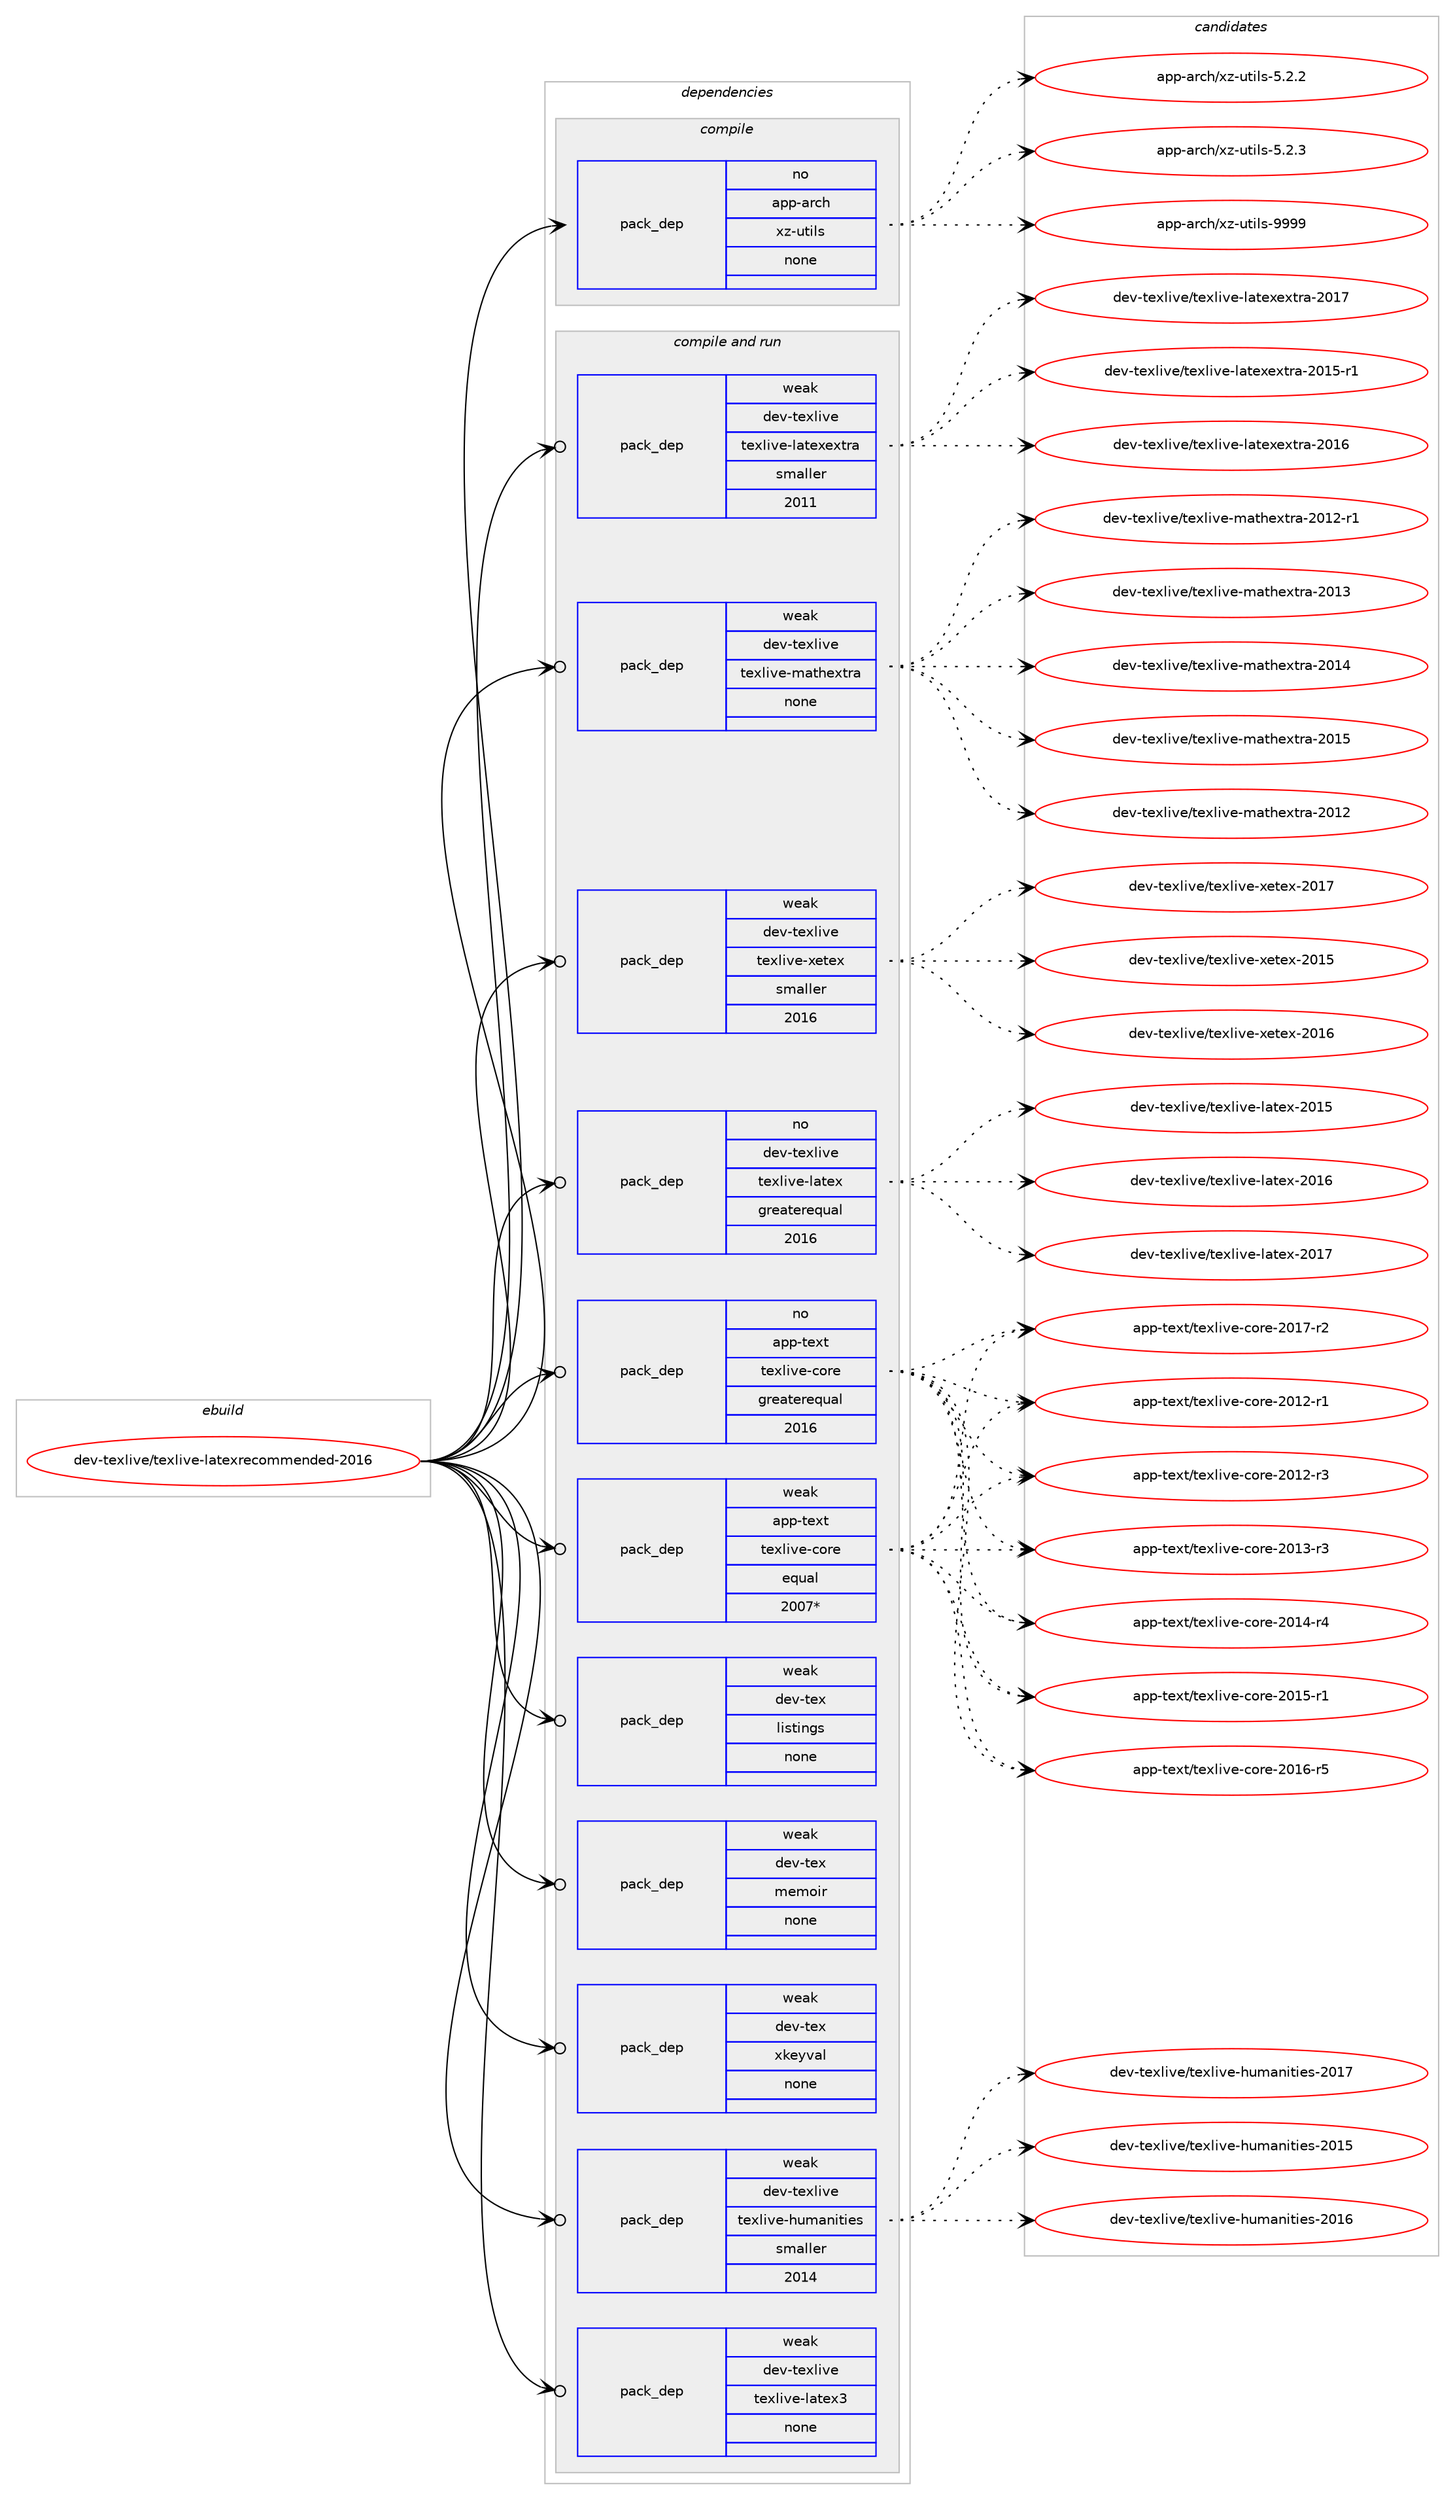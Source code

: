 digraph prolog {

# *************
# Graph options
# *************

newrank=true;
concentrate=true;
compound=true;
graph [rankdir=LR,fontname=Helvetica,fontsize=10,ranksep=1.5];#, ranksep=2.5, nodesep=0.2];
edge  [arrowhead=vee];
node  [fontname=Helvetica,fontsize=10];

# **********
# The ebuild
# **********

subgraph cluster_leftcol {
color=gray;
rank=same;
label=<<i>ebuild</i>>;
id [label="dev-texlive/texlive-latexrecommended-2016", color=red, width=4, href="../dev-texlive/texlive-latexrecommended-2016.svg"];
}

# ****************
# The dependencies
# ****************

subgraph cluster_midcol {
color=gray;
label=<<i>dependencies</i>>;
subgraph cluster_compile {
fillcolor="#eeeeee";
style=filled;
label=<<i>compile</i>>;
subgraph pack199615 {
dependency280969 [label=<<TABLE BORDER="0" CELLBORDER="1" CELLSPACING="0" CELLPADDING="4" WIDTH="220"><TR><TD ROWSPAN="6" CELLPADDING="30">pack_dep</TD></TR><TR><TD WIDTH="110">no</TD></TR><TR><TD>app-arch</TD></TR><TR><TD>xz-utils</TD></TR><TR><TD>none</TD></TR><TR><TD></TD></TR></TABLE>>, shape=none, color=blue];
}
id:e -> dependency280969:w [weight=20,style="solid",arrowhead="vee"];
}
subgraph cluster_compileandrun {
fillcolor="#eeeeee";
style=filled;
label=<<i>compile and run</i>>;
subgraph pack199616 {
dependency280970 [label=<<TABLE BORDER="0" CELLBORDER="1" CELLSPACING="0" CELLPADDING="4" WIDTH="220"><TR><TD ROWSPAN="6" CELLPADDING="30">pack_dep</TD></TR><TR><TD WIDTH="110">no</TD></TR><TR><TD>app-text</TD></TR><TR><TD>texlive-core</TD></TR><TR><TD>greaterequal</TD></TR><TR><TD>2016</TD></TR></TABLE>>, shape=none, color=blue];
}
id:e -> dependency280970:w [weight=20,style="solid",arrowhead="odotvee"];
subgraph pack199617 {
dependency280971 [label=<<TABLE BORDER="0" CELLBORDER="1" CELLSPACING="0" CELLPADDING="4" WIDTH="220"><TR><TD ROWSPAN="6" CELLPADDING="30">pack_dep</TD></TR><TR><TD WIDTH="110">no</TD></TR><TR><TD>dev-texlive</TD></TR><TR><TD>texlive-latex</TD></TR><TR><TD>greaterequal</TD></TR><TR><TD>2016</TD></TR></TABLE>>, shape=none, color=blue];
}
id:e -> dependency280971:w [weight=20,style="solid",arrowhead="odotvee"];
subgraph pack199618 {
dependency280972 [label=<<TABLE BORDER="0" CELLBORDER="1" CELLSPACING="0" CELLPADDING="4" WIDTH="220"><TR><TD ROWSPAN="6" CELLPADDING="30">pack_dep</TD></TR><TR><TD WIDTH="110">weak</TD></TR><TR><TD>app-text</TD></TR><TR><TD>texlive-core</TD></TR><TR><TD>equal</TD></TR><TR><TD>2007*</TD></TR></TABLE>>, shape=none, color=blue];
}
id:e -> dependency280972:w [weight=20,style="solid",arrowhead="odotvee"];
subgraph pack199619 {
dependency280973 [label=<<TABLE BORDER="0" CELLBORDER="1" CELLSPACING="0" CELLPADDING="4" WIDTH="220"><TR><TD ROWSPAN="6" CELLPADDING="30">pack_dep</TD></TR><TR><TD WIDTH="110">weak</TD></TR><TR><TD>dev-tex</TD></TR><TR><TD>listings</TD></TR><TR><TD>none</TD></TR><TR><TD></TD></TR></TABLE>>, shape=none, color=blue];
}
id:e -> dependency280973:w [weight=20,style="solid",arrowhead="odotvee"];
subgraph pack199620 {
dependency280974 [label=<<TABLE BORDER="0" CELLBORDER="1" CELLSPACING="0" CELLPADDING="4" WIDTH="220"><TR><TD ROWSPAN="6" CELLPADDING="30">pack_dep</TD></TR><TR><TD WIDTH="110">weak</TD></TR><TR><TD>dev-tex</TD></TR><TR><TD>memoir</TD></TR><TR><TD>none</TD></TR><TR><TD></TD></TR></TABLE>>, shape=none, color=blue];
}
id:e -> dependency280974:w [weight=20,style="solid",arrowhead="odotvee"];
subgraph pack199621 {
dependency280975 [label=<<TABLE BORDER="0" CELLBORDER="1" CELLSPACING="0" CELLPADDING="4" WIDTH="220"><TR><TD ROWSPAN="6" CELLPADDING="30">pack_dep</TD></TR><TR><TD WIDTH="110">weak</TD></TR><TR><TD>dev-tex</TD></TR><TR><TD>xkeyval</TD></TR><TR><TD>none</TD></TR><TR><TD></TD></TR></TABLE>>, shape=none, color=blue];
}
id:e -> dependency280975:w [weight=20,style="solid",arrowhead="odotvee"];
subgraph pack199622 {
dependency280976 [label=<<TABLE BORDER="0" CELLBORDER="1" CELLSPACING="0" CELLPADDING="4" WIDTH="220"><TR><TD ROWSPAN="6" CELLPADDING="30">pack_dep</TD></TR><TR><TD WIDTH="110">weak</TD></TR><TR><TD>dev-texlive</TD></TR><TR><TD>texlive-humanities</TD></TR><TR><TD>smaller</TD></TR><TR><TD>2014</TD></TR></TABLE>>, shape=none, color=blue];
}
id:e -> dependency280976:w [weight=20,style="solid",arrowhead="odotvee"];
subgraph pack199623 {
dependency280977 [label=<<TABLE BORDER="0" CELLBORDER="1" CELLSPACING="0" CELLPADDING="4" WIDTH="220"><TR><TD ROWSPAN="6" CELLPADDING="30">pack_dep</TD></TR><TR><TD WIDTH="110">weak</TD></TR><TR><TD>dev-texlive</TD></TR><TR><TD>texlive-latex3</TD></TR><TR><TD>none</TD></TR><TR><TD></TD></TR></TABLE>>, shape=none, color=blue];
}
id:e -> dependency280977:w [weight=20,style="solid",arrowhead="odotvee"];
subgraph pack199624 {
dependency280978 [label=<<TABLE BORDER="0" CELLBORDER="1" CELLSPACING="0" CELLPADDING="4" WIDTH="220"><TR><TD ROWSPAN="6" CELLPADDING="30">pack_dep</TD></TR><TR><TD WIDTH="110">weak</TD></TR><TR><TD>dev-texlive</TD></TR><TR><TD>texlive-latexextra</TD></TR><TR><TD>smaller</TD></TR><TR><TD>2011</TD></TR></TABLE>>, shape=none, color=blue];
}
id:e -> dependency280978:w [weight=20,style="solid",arrowhead="odotvee"];
subgraph pack199625 {
dependency280979 [label=<<TABLE BORDER="0" CELLBORDER="1" CELLSPACING="0" CELLPADDING="4" WIDTH="220"><TR><TD ROWSPAN="6" CELLPADDING="30">pack_dep</TD></TR><TR><TD WIDTH="110">weak</TD></TR><TR><TD>dev-texlive</TD></TR><TR><TD>texlive-mathextra</TD></TR><TR><TD>none</TD></TR><TR><TD></TD></TR></TABLE>>, shape=none, color=blue];
}
id:e -> dependency280979:w [weight=20,style="solid",arrowhead="odotvee"];
subgraph pack199626 {
dependency280980 [label=<<TABLE BORDER="0" CELLBORDER="1" CELLSPACING="0" CELLPADDING="4" WIDTH="220"><TR><TD ROWSPAN="6" CELLPADDING="30">pack_dep</TD></TR><TR><TD WIDTH="110">weak</TD></TR><TR><TD>dev-texlive</TD></TR><TR><TD>texlive-xetex</TD></TR><TR><TD>smaller</TD></TR><TR><TD>2016</TD></TR></TABLE>>, shape=none, color=blue];
}
id:e -> dependency280980:w [weight=20,style="solid",arrowhead="odotvee"];
}
subgraph cluster_run {
fillcolor="#eeeeee";
style=filled;
label=<<i>run</i>>;
}
}

# **************
# The candidates
# **************

subgraph cluster_choices {
rank=same;
color=gray;
label=<<i>candidates</i>>;

subgraph choice199615 {
color=black;
nodesep=1;
choice971121124597114991044712012245117116105108115455346504650 [label="app-arch/xz-utils-5.2.2", color=red, width=4,href="../app-arch/xz-utils-5.2.2.svg"];
choice971121124597114991044712012245117116105108115455346504651 [label="app-arch/xz-utils-5.2.3", color=red, width=4,href="../app-arch/xz-utils-5.2.3.svg"];
choice9711211245971149910447120122451171161051081154557575757 [label="app-arch/xz-utils-9999", color=red, width=4,href="../app-arch/xz-utils-9999.svg"];
dependency280969:e -> choice971121124597114991044712012245117116105108115455346504650:w [style=dotted,weight="100"];
dependency280969:e -> choice971121124597114991044712012245117116105108115455346504651:w [style=dotted,weight="100"];
dependency280969:e -> choice9711211245971149910447120122451171161051081154557575757:w [style=dotted,weight="100"];
}
subgraph choice199616 {
color=black;
nodesep=1;
choice971121124511610112011647116101120108105118101459911111410145504849504511449 [label="app-text/texlive-core-2012-r1", color=red, width=4,href="../app-text/texlive-core-2012-r1.svg"];
choice971121124511610112011647116101120108105118101459911111410145504849504511451 [label="app-text/texlive-core-2012-r3", color=red, width=4,href="../app-text/texlive-core-2012-r3.svg"];
choice971121124511610112011647116101120108105118101459911111410145504849514511451 [label="app-text/texlive-core-2013-r3", color=red, width=4,href="../app-text/texlive-core-2013-r3.svg"];
choice971121124511610112011647116101120108105118101459911111410145504849524511452 [label="app-text/texlive-core-2014-r4", color=red, width=4,href="../app-text/texlive-core-2014-r4.svg"];
choice971121124511610112011647116101120108105118101459911111410145504849534511449 [label="app-text/texlive-core-2015-r1", color=red, width=4,href="../app-text/texlive-core-2015-r1.svg"];
choice971121124511610112011647116101120108105118101459911111410145504849544511453 [label="app-text/texlive-core-2016-r5", color=red, width=4,href="../app-text/texlive-core-2016-r5.svg"];
choice971121124511610112011647116101120108105118101459911111410145504849554511450 [label="app-text/texlive-core-2017-r2", color=red, width=4,href="../app-text/texlive-core-2017-r2.svg"];
dependency280970:e -> choice971121124511610112011647116101120108105118101459911111410145504849504511449:w [style=dotted,weight="100"];
dependency280970:e -> choice971121124511610112011647116101120108105118101459911111410145504849504511451:w [style=dotted,weight="100"];
dependency280970:e -> choice971121124511610112011647116101120108105118101459911111410145504849514511451:w [style=dotted,weight="100"];
dependency280970:e -> choice971121124511610112011647116101120108105118101459911111410145504849524511452:w [style=dotted,weight="100"];
dependency280970:e -> choice971121124511610112011647116101120108105118101459911111410145504849534511449:w [style=dotted,weight="100"];
dependency280970:e -> choice971121124511610112011647116101120108105118101459911111410145504849544511453:w [style=dotted,weight="100"];
dependency280970:e -> choice971121124511610112011647116101120108105118101459911111410145504849554511450:w [style=dotted,weight="100"];
}
subgraph choice199617 {
color=black;
nodesep=1;
choice100101118451161011201081051181014711610112010810511810145108971161011204550484953 [label="dev-texlive/texlive-latex-2015", color=red, width=4,href="../dev-texlive/texlive-latex-2015.svg"];
choice100101118451161011201081051181014711610112010810511810145108971161011204550484954 [label="dev-texlive/texlive-latex-2016", color=red, width=4,href="../dev-texlive/texlive-latex-2016.svg"];
choice100101118451161011201081051181014711610112010810511810145108971161011204550484955 [label="dev-texlive/texlive-latex-2017", color=red, width=4,href="../dev-texlive/texlive-latex-2017.svg"];
dependency280971:e -> choice100101118451161011201081051181014711610112010810511810145108971161011204550484953:w [style=dotted,weight="100"];
dependency280971:e -> choice100101118451161011201081051181014711610112010810511810145108971161011204550484954:w [style=dotted,weight="100"];
dependency280971:e -> choice100101118451161011201081051181014711610112010810511810145108971161011204550484955:w [style=dotted,weight="100"];
}
subgraph choice199618 {
color=black;
nodesep=1;
choice971121124511610112011647116101120108105118101459911111410145504849504511449 [label="app-text/texlive-core-2012-r1", color=red, width=4,href="../app-text/texlive-core-2012-r1.svg"];
choice971121124511610112011647116101120108105118101459911111410145504849504511451 [label="app-text/texlive-core-2012-r3", color=red, width=4,href="../app-text/texlive-core-2012-r3.svg"];
choice971121124511610112011647116101120108105118101459911111410145504849514511451 [label="app-text/texlive-core-2013-r3", color=red, width=4,href="../app-text/texlive-core-2013-r3.svg"];
choice971121124511610112011647116101120108105118101459911111410145504849524511452 [label="app-text/texlive-core-2014-r4", color=red, width=4,href="../app-text/texlive-core-2014-r4.svg"];
choice971121124511610112011647116101120108105118101459911111410145504849534511449 [label="app-text/texlive-core-2015-r1", color=red, width=4,href="../app-text/texlive-core-2015-r1.svg"];
choice971121124511610112011647116101120108105118101459911111410145504849544511453 [label="app-text/texlive-core-2016-r5", color=red, width=4,href="../app-text/texlive-core-2016-r5.svg"];
choice971121124511610112011647116101120108105118101459911111410145504849554511450 [label="app-text/texlive-core-2017-r2", color=red, width=4,href="../app-text/texlive-core-2017-r2.svg"];
dependency280972:e -> choice971121124511610112011647116101120108105118101459911111410145504849504511449:w [style=dotted,weight="100"];
dependency280972:e -> choice971121124511610112011647116101120108105118101459911111410145504849504511451:w [style=dotted,weight="100"];
dependency280972:e -> choice971121124511610112011647116101120108105118101459911111410145504849514511451:w [style=dotted,weight="100"];
dependency280972:e -> choice971121124511610112011647116101120108105118101459911111410145504849524511452:w [style=dotted,weight="100"];
dependency280972:e -> choice971121124511610112011647116101120108105118101459911111410145504849534511449:w [style=dotted,weight="100"];
dependency280972:e -> choice971121124511610112011647116101120108105118101459911111410145504849544511453:w [style=dotted,weight="100"];
dependency280972:e -> choice971121124511610112011647116101120108105118101459911111410145504849554511450:w [style=dotted,weight="100"];
}
subgraph choice199619 {
color=black;
nodesep=1;
}
subgraph choice199620 {
color=black;
nodesep=1;
}
subgraph choice199621 {
color=black;
nodesep=1;
}
subgraph choice199622 {
color=black;
nodesep=1;
choice100101118451161011201081051181014711610112010810511810145104117109971101051161051011154550484953 [label="dev-texlive/texlive-humanities-2015", color=red, width=4,href="../dev-texlive/texlive-humanities-2015.svg"];
choice100101118451161011201081051181014711610112010810511810145104117109971101051161051011154550484954 [label="dev-texlive/texlive-humanities-2016", color=red, width=4,href="../dev-texlive/texlive-humanities-2016.svg"];
choice100101118451161011201081051181014711610112010810511810145104117109971101051161051011154550484955 [label="dev-texlive/texlive-humanities-2017", color=red, width=4,href="../dev-texlive/texlive-humanities-2017.svg"];
dependency280976:e -> choice100101118451161011201081051181014711610112010810511810145104117109971101051161051011154550484953:w [style=dotted,weight="100"];
dependency280976:e -> choice100101118451161011201081051181014711610112010810511810145104117109971101051161051011154550484954:w [style=dotted,weight="100"];
dependency280976:e -> choice100101118451161011201081051181014711610112010810511810145104117109971101051161051011154550484955:w [style=dotted,weight="100"];
}
subgraph choice199623 {
color=black;
nodesep=1;
}
subgraph choice199624 {
color=black;
nodesep=1;
choice100101118451161011201081051181014711610112010810511810145108971161011201011201161149745504849534511449 [label="dev-texlive/texlive-latexextra-2015-r1", color=red, width=4,href="../dev-texlive/texlive-latexextra-2015-r1.svg"];
choice10010111845116101120108105118101471161011201081051181014510897116101120101120116114974550484954 [label="dev-texlive/texlive-latexextra-2016", color=red, width=4,href="../dev-texlive/texlive-latexextra-2016.svg"];
choice10010111845116101120108105118101471161011201081051181014510897116101120101120116114974550484955 [label="dev-texlive/texlive-latexextra-2017", color=red, width=4,href="../dev-texlive/texlive-latexextra-2017.svg"];
dependency280978:e -> choice100101118451161011201081051181014711610112010810511810145108971161011201011201161149745504849534511449:w [style=dotted,weight="100"];
dependency280978:e -> choice10010111845116101120108105118101471161011201081051181014510897116101120101120116114974550484954:w [style=dotted,weight="100"];
dependency280978:e -> choice10010111845116101120108105118101471161011201081051181014510897116101120101120116114974550484955:w [style=dotted,weight="100"];
}
subgraph choice199625 {
color=black;
nodesep=1;
choice10010111845116101120108105118101471161011201081051181014510997116104101120116114974550484950 [label="dev-texlive/texlive-mathextra-2012", color=red, width=4,href="../dev-texlive/texlive-mathextra-2012.svg"];
choice100101118451161011201081051181014711610112010810511810145109971161041011201161149745504849504511449 [label="dev-texlive/texlive-mathextra-2012-r1", color=red, width=4,href="../dev-texlive/texlive-mathextra-2012-r1.svg"];
choice10010111845116101120108105118101471161011201081051181014510997116104101120116114974550484951 [label="dev-texlive/texlive-mathextra-2013", color=red, width=4,href="../dev-texlive/texlive-mathextra-2013.svg"];
choice10010111845116101120108105118101471161011201081051181014510997116104101120116114974550484952 [label="dev-texlive/texlive-mathextra-2014", color=red, width=4,href="../dev-texlive/texlive-mathextra-2014.svg"];
choice10010111845116101120108105118101471161011201081051181014510997116104101120116114974550484953 [label="dev-texlive/texlive-mathextra-2015", color=red, width=4,href="../dev-texlive/texlive-mathextra-2015.svg"];
dependency280979:e -> choice10010111845116101120108105118101471161011201081051181014510997116104101120116114974550484950:w [style=dotted,weight="100"];
dependency280979:e -> choice100101118451161011201081051181014711610112010810511810145109971161041011201161149745504849504511449:w [style=dotted,weight="100"];
dependency280979:e -> choice10010111845116101120108105118101471161011201081051181014510997116104101120116114974550484951:w [style=dotted,weight="100"];
dependency280979:e -> choice10010111845116101120108105118101471161011201081051181014510997116104101120116114974550484952:w [style=dotted,weight="100"];
dependency280979:e -> choice10010111845116101120108105118101471161011201081051181014510997116104101120116114974550484953:w [style=dotted,weight="100"];
}
subgraph choice199626 {
color=black;
nodesep=1;
choice1001011184511610112010810511810147116101120108105118101451201011161011204550484953 [label="dev-texlive/texlive-xetex-2015", color=red, width=4,href="../dev-texlive/texlive-xetex-2015.svg"];
choice1001011184511610112010810511810147116101120108105118101451201011161011204550484954 [label="dev-texlive/texlive-xetex-2016", color=red, width=4,href="../dev-texlive/texlive-xetex-2016.svg"];
choice1001011184511610112010810511810147116101120108105118101451201011161011204550484955 [label="dev-texlive/texlive-xetex-2017", color=red, width=4,href="../dev-texlive/texlive-xetex-2017.svg"];
dependency280980:e -> choice1001011184511610112010810511810147116101120108105118101451201011161011204550484953:w [style=dotted,weight="100"];
dependency280980:e -> choice1001011184511610112010810511810147116101120108105118101451201011161011204550484954:w [style=dotted,weight="100"];
dependency280980:e -> choice1001011184511610112010810511810147116101120108105118101451201011161011204550484955:w [style=dotted,weight="100"];
}
}

}
